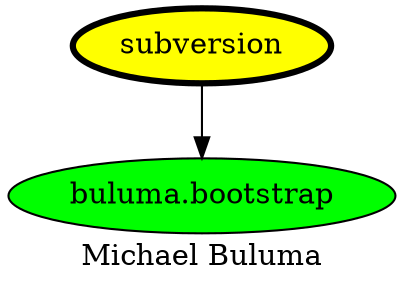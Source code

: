 digraph PhiloDilemma {
  label = "Michael Buluma" ;
  overlap=false
  {
    "subversion" [fillcolor=yellow style=filled penwidth=3]
    "buluma.bootstrap" [fillcolor=green style=filled]
  }
  "subversion" -> "buluma.bootstrap"
}
